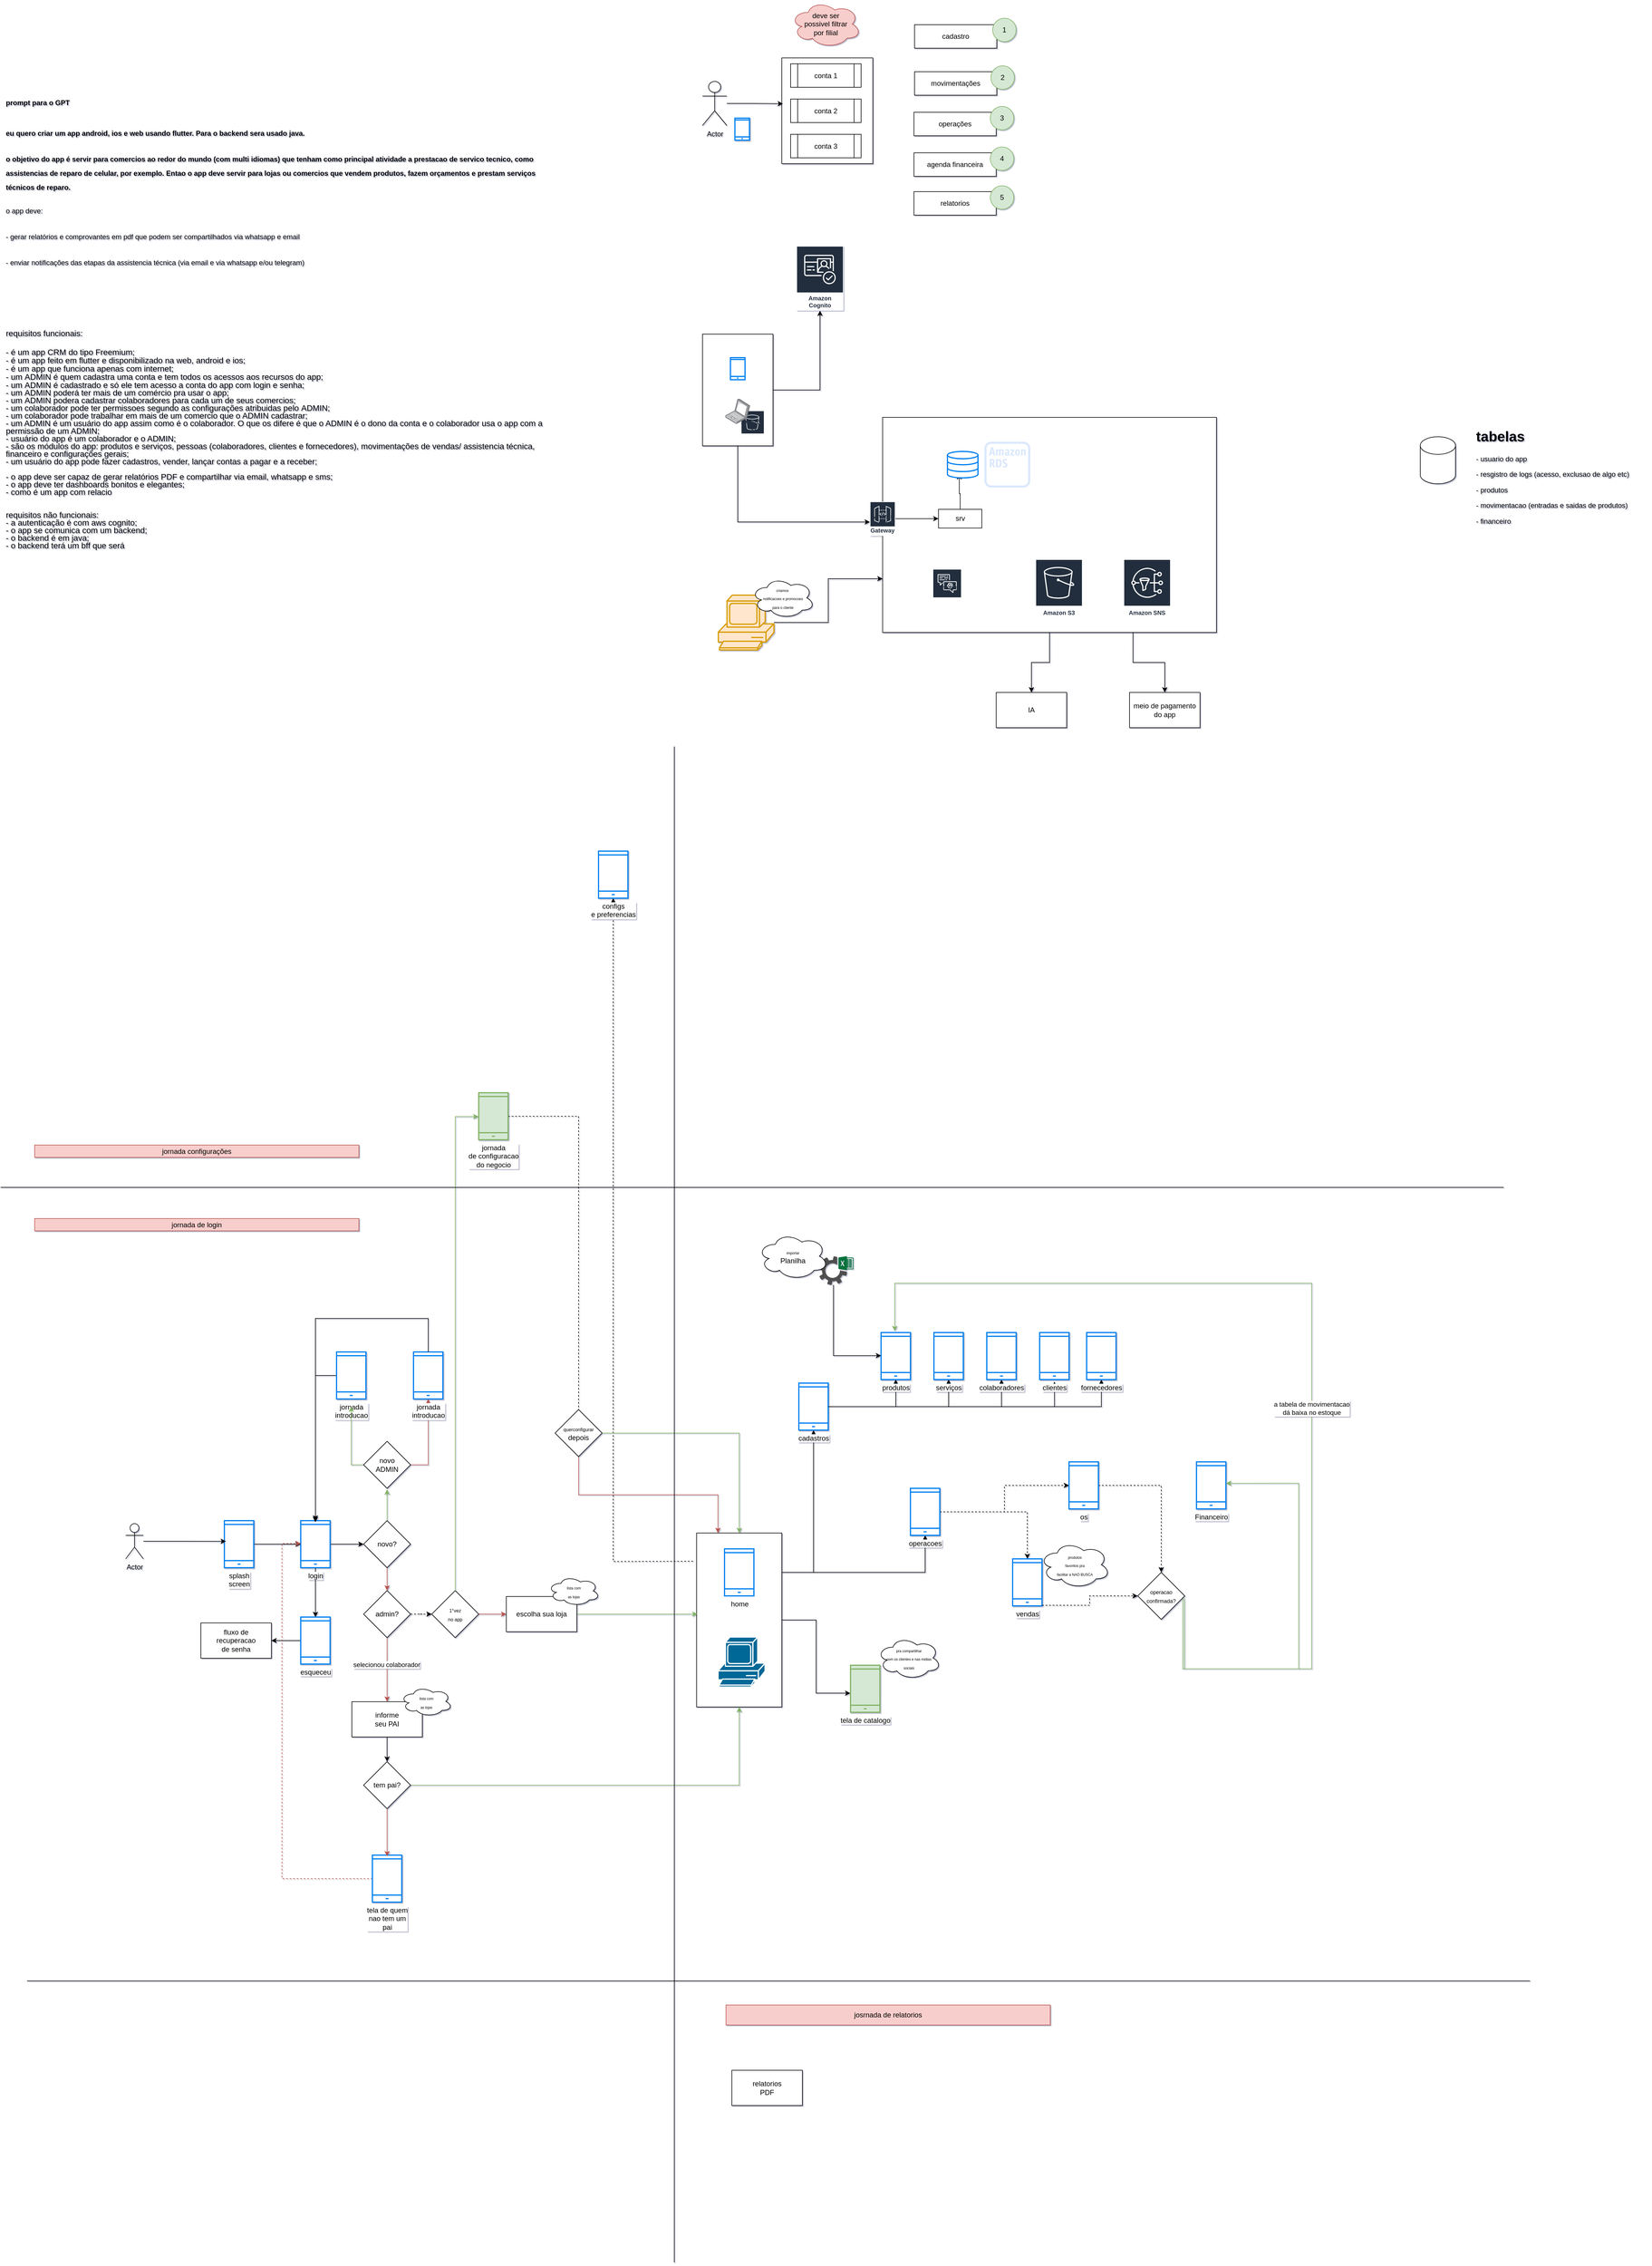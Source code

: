 <mxfile version="22.1.22" type="embed">
  <diagram id="IEEMBY5G36jKw8OTY9Ss" name="Page-1">
    <mxGraphModel dx="4803" dy="2433" grid="0" gridSize="10" guides="1" tooltips="1" connect="1" arrows="1" fold="1" page="1" pageScale="1" pageWidth="850" pageHeight="1100" background="none" math="0" shadow="1">
      <root>
        <mxCell id="0" />
        <mxCell id="1" parent="0" />
        <mxCell id="NpKGvnTNqo4O0EPtivp0-3" value="" style="group" parent="1" vertex="1" connectable="0">
          <mxGeometry x="-1164" y="-578.5" width="80" height="100" as="geometry" />
        </mxCell>
        <mxCell id="2" value="Actor" style="shape=umlActor;verticalLabelPosition=bottom;verticalAlign=top;html=1;outlineConnect=0;" parent="NpKGvnTNqo4O0EPtivp0-3" vertex="1">
          <mxGeometry width="41.379" height="75" as="geometry" />
        </mxCell>
        <mxCell id="NpKGvnTNqo4O0EPtivp0-2" value="" style="html=1;verticalLabelPosition=bottom;align=center;labelBackgroundColor=#ffffff;verticalAlign=top;strokeWidth=2;strokeColor=#0080F0;shadow=0;dashed=0;shape=mxgraph.ios7.icons.smartphone;" parent="NpKGvnTNqo4O0EPtivp0-3" vertex="1">
          <mxGeometry x="55.172" y="62.5" width="24.828" height="37.5" as="geometry" />
        </mxCell>
        <mxCell id="NpKGvnTNqo4O0EPtivp0-8" value="" style="group" parent="1" vertex="1" connectable="0">
          <mxGeometry x="-1014" y="-608.5" width="180" height="180" as="geometry" />
        </mxCell>
        <mxCell id="NpKGvnTNqo4O0EPtivp0-10" value="" style="rounded=0;whiteSpace=wrap;html=1;" parent="NpKGvnTNqo4O0EPtivp0-8" vertex="1">
          <mxGeometry x="-15" y="-10" width="155" height="180" as="geometry" />
        </mxCell>
        <mxCell id="NpKGvnTNqo4O0EPtivp0-4" value="conta 2" style="shape=process;whiteSpace=wrap;html=1;backgroundOutline=1;" parent="NpKGvnTNqo4O0EPtivp0-8" vertex="1">
          <mxGeometry y="60" width="120" height="40" as="geometry" />
        </mxCell>
        <mxCell id="NpKGvnTNqo4O0EPtivp0-5" value="conta 1" style="shape=process;whiteSpace=wrap;html=1;backgroundOutline=1;" parent="NpKGvnTNqo4O0EPtivp0-8" vertex="1">
          <mxGeometry width="120" height="40" as="geometry" />
        </mxCell>
        <mxCell id="NpKGvnTNqo4O0EPtivp0-6" value="conta 3" style="shape=process;whiteSpace=wrap;html=1;backgroundOutline=1;" parent="NpKGvnTNqo4O0EPtivp0-8" vertex="1">
          <mxGeometry y="120" width="120" height="40" as="geometry" />
        </mxCell>
        <mxCell id="NpKGvnTNqo4O0EPtivp0-12" style="edgeStyle=orthogonalEdgeStyle;rounded=0;orthogonalLoop=1;jettySize=auto;html=1;entryX=0.013;entryY=0.433;entryDx=0;entryDy=0;entryPerimeter=0;" parent="1" source="2" target="NpKGvnTNqo4O0EPtivp0-10" edge="1">
          <mxGeometry relative="1" as="geometry" />
        </mxCell>
        <mxCell id="NpKGvnTNqo4O0EPtivp0-33" value="" style="group" parent="1" vertex="1" connectable="0">
          <mxGeometry x="-804" y="-686" width="174" height="335" as="geometry" />
        </mxCell>
        <mxCell id="NpKGvnTNqo4O0EPtivp0-14" value="cadastro" style="rounded=0;whiteSpace=wrap;html=1;" parent="NpKGvnTNqo4O0EPtivp0-33" vertex="1">
          <mxGeometry x="1" y="11" width="140" height="40" as="geometry" />
        </mxCell>
        <mxCell id="NpKGvnTNqo4O0EPtivp0-18" value="1" style="ellipse;whiteSpace=wrap;html=1;aspect=fixed;fillColor=#d5e8d4;strokeColor=#82b366;" parent="NpKGvnTNqo4O0EPtivp0-33" vertex="1">
          <mxGeometry x="134" width="40" height="40" as="geometry" />
        </mxCell>
        <mxCell id="NpKGvnTNqo4O0EPtivp0-20" value="" style="group" parent="NpKGvnTNqo4O0EPtivp0-33" vertex="1" connectable="0">
          <mxGeometry x="1" y="81" width="170" height="50" as="geometry" />
        </mxCell>
        <mxCell id="NpKGvnTNqo4O0EPtivp0-16" value="movimentações" style="rounded=0;whiteSpace=wrap;html=1;" parent="NpKGvnTNqo4O0EPtivp0-20" vertex="1">
          <mxGeometry y="10" width="140" height="40" as="geometry" />
        </mxCell>
        <mxCell id="NpKGvnTNqo4O0EPtivp0-19" value="2" style="ellipse;whiteSpace=wrap;html=1;aspect=fixed;fillColor=#d5e8d4;strokeColor=#82b366;" parent="NpKGvnTNqo4O0EPtivp0-20" vertex="1">
          <mxGeometry x="130" width="40" height="40" as="geometry" />
        </mxCell>
        <mxCell id="NpKGvnTNqo4O0EPtivp0-21" value="" style="group" parent="NpKGvnTNqo4O0EPtivp0-33" vertex="1" connectable="0">
          <mxGeometry y="219" width="170" height="50" as="geometry" />
        </mxCell>
        <mxCell id="NpKGvnTNqo4O0EPtivp0-22" value="agenda financeira" style="rounded=0;whiteSpace=wrap;html=1;" parent="NpKGvnTNqo4O0EPtivp0-21" vertex="1">
          <mxGeometry y="10" width="140" height="40" as="geometry" />
        </mxCell>
        <mxCell id="NpKGvnTNqo4O0EPtivp0-23" value="4" style="ellipse;whiteSpace=wrap;html=1;aspect=fixed;fillColor=#d5e8d4;strokeColor=#82b366;" parent="NpKGvnTNqo4O0EPtivp0-21" vertex="1">
          <mxGeometry x="130" width="40" height="40" as="geometry" />
        </mxCell>
        <mxCell id="NpKGvnTNqo4O0EPtivp0-27" value="" style="group" parent="NpKGvnTNqo4O0EPtivp0-33" vertex="1" connectable="0">
          <mxGeometry y="150" width="170" height="50" as="geometry" />
        </mxCell>
        <mxCell id="NpKGvnTNqo4O0EPtivp0-28" value="operações" style="rounded=0;whiteSpace=wrap;html=1;" parent="NpKGvnTNqo4O0EPtivp0-27" vertex="1">
          <mxGeometry y="10" width="140" height="40" as="geometry" />
        </mxCell>
        <mxCell id="NpKGvnTNqo4O0EPtivp0-29" value="3" style="ellipse;whiteSpace=wrap;html=1;aspect=fixed;fillColor=#d5e8d4;strokeColor=#82b366;" parent="NpKGvnTNqo4O0EPtivp0-27" vertex="1">
          <mxGeometry x="130" width="40" height="40" as="geometry" />
        </mxCell>
        <mxCell id="NpKGvnTNqo4O0EPtivp0-30" value="" style="group" parent="NpKGvnTNqo4O0EPtivp0-33" vertex="1" connectable="0">
          <mxGeometry y="285" width="170" height="50" as="geometry" />
        </mxCell>
        <mxCell id="NpKGvnTNqo4O0EPtivp0-31" value="relatorios" style="rounded=0;whiteSpace=wrap;html=1;" parent="NpKGvnTNqo4O0EPtivp0-30" vertex="1">
          <mxGeometry y="10" width="140" height="40" as="geometry" />
        </mxCell>
        <mxCell id="NpKGvnTNqo4O0EPtivp0-32" value="5" style="ellipse;whiteSpace=wrap;html=1;aspect=fixed;fillColor=#d5e8d4;strokeColor=#82b366;" parent="NpKGvnTNqo4O0EPtivp0-30" vertex="1">
          <mxGeometry x="130" width="40" height="40" as="geometry" />
        </mxCell>
        <mxCell id="NpKGvnTNqo4O0EPtivp0-37" value="" style="group" parent="1" vertex="1" connectable="0">
          <mxGeometry x="-1164" y="-148.5" width="120" height="190" as="geometry" />
        </mxCell>
        <mxCell id="NpKGvnTNqo4O0EPtivp0-36" value="" style="rounded=0;whiteSpace=wrap;html=1;" parent="NpKGvnTNqo4O0EPtivp0-37" vertex="1">
          <mxGeometry width="120" height="190" as="geometry" />
        </mxCell>
        <mxCell id="NpKGvnTNqo4O0EPtivp0-34" value="" style="html=1;verticalLabelPosition=bottom;align=center;labelBackgroundColor=#ffffff;verticalAlign=top;strokeWidth=2;strokeColor=#0080F0;shadow=0;dashed=0;shape=mxgraph.ios7.icons.smartphone;" parent="NpKGvnTNqo4O0EPtivp0-37" vertex="1">
          <mxGeometry x="47.582" y="40" width="24.828" height="37.5" as="geometry" />
        </mxCell>
        <mxCell id="NpKGvnTNqo4O0EPtivp0-88" value="Amazon S3" style="sketch=0;outlineConnect=0;fontColor=#232F3E;gradientColor=none;strokeColor=#ffffff;fillColor=#232F3E;dashed=0;verticalLabelPosition=middle;verticalAlign=bottom;align=center;html=1;whiteSpace=wrap;fontSize=10;fontStyle=1;spacing=3;shape=mxgraph.aws4.productIcon;prIcon=mxgraph.aws4.s3;" parent="NpKGvnTNqo4O0EPtivp0-37" vertex="1">
          <mxGeometry x="65.41" y="130" width="40" height="40" as="geometry" />
        </mxCell>
        <mxCell id="NpKGvnTNqo4O0EPtivp0-35" value="" style="image;points=[];aspect=fixed;html=1;align=center;shadow=0;dashed=0;image=img/lib/allied_telesis/computer_and_terminals/Laptop.svg;" parent="NpKGvnTNqo4O0EPtivp0-37" vertex="1">
          <mxGeometry x="39" y="110" width="42" height="42.6" as="geometry" />
        </mxCell>
        <mxCell id="NpKGvnTNqo4O0EPtivp0-40" value="Amazon Cognito" style="sketch=0;outlineConnect=0;fontColor=#232F3E;gradientColor=none;strokeColor=#ffffff;fillColor=#232F3E;dashed=0;verticalLabelPosition=middle;verticalAlign=bottom;align=center;html=1;whiteSpace=wrap;fontSize=10;fontStyle=1;spacing=3;shape=mxgraph.aws4.productIcon;prIcon=mxgraph.aws4.cognito;" parent="1" vertex="1">
          <mxGeometry x="-1004" y="-298.5" width="80" height="110" as="geometry" />
        </mxCell>
        <mxCell id="32" style="edgeStyle=orthogonalEdgeStyle;rounded=0;orthogonalLoop=1;jettySize=auto;html=1;entryX=0;entryY=0.5;entryDx=0;entryDy=0;" parent="1" source="NpKGvnTNqo4O0EPtivp0-45" target="31" edge="1">
          <mxGeometry relative="1" as="geometry" />
        </mxCell>
        <mxCell id="41" style="edgeStyle=orthogonalEdgeStyle;rounded=0;orthogonalLoop=1;jettySize=auto;html=1;" parent="1" source="NpKGvnTNqo4O0EPtivp0-45" target="NpKGvnTNqo4O0EPtivp0-49" edge="1">
          <mxGeometry relative="1" as="geometry" />
        </mxCell>
        <mxCell id="NpKGvnTNqo4O0EPtivp0-45" value="login" style="html=1;verticalLabelPosition=bottom;align=center;labelBackgroundColor=#ffffff;verticalAlign=top;strokeWidth=2;strokeColor=#0080F0;shadow=0;dashed=0;shape=mxgraph.ios7.icons.smartphone;" parent="1" vertex="1">
          <mxGeometry x="-1848" y="1870" width="50" height="80" as="geometry" />
        </mxCell>
        <mxCell id="NpKGvnTNqo4O0EPtivp0-53" value="" style="edgeStyle=orthogonalEdgeStyle;rounded=0;orthogonalLoop=1;jettySize=auto;html=1;" parent="1" source="NpKGvnTNqo4O0EPtivp0-46" target="NpKGvnTNqo4O0EPtivp0-52" edge="1">
          <mxGeometry relative="1" as="geometry" />
        </mxCell>
        <mxCell id="NpKGvnTNqo4O0EPtivp0-55" value="" style="edgeStyle=orthogonalEdgeStyle;rounded=0;orthogonalLoop=1;jettySize=auto;html=1;" parent="1" source="NpKGvnTNqo4O0EPtivp0-46" target="NpKGvnTNqo4O0EPtivp0-54" edge="1">
          <mxGeometry relative="1" as="geometry" />
        </mxCell>
        <mxCell id="NpKGvnTNqo4O0EPtivp0-83" value="" style="edgeStyle=orthogonalEdgeStyle;rounded=0;orthogonalLoop=1;jettySize=auto;html=1;dashed=1;" parent="1" target="NpKGvnTNqo4O0EPtivp0-82" edge="1">
          <mxGeometry relative="1" as="geometry">
            <mxPoint x="-1180" y="1939" as="sourcePoint" />
          </mxGeometry>
        </mxCell>
        <mxCell id="43" style="edgeStyle=orthogonalEdgeStyle;rounded=0;orthogonalLoop=1;jettySize=auto;html=1;" parent="1" source="NpKGvnTNqo4O0EPtivp0-49" target="42" edge="1">
          <mxGeometry relative="1" as="geometry" />
        </mxCell>
        <mxCell id="NpKGvnTNqo4O0EPtivp0-49" value="esqueceu" style="html=1;verticalLabelPosition=bottom;align=center;labelBackgroundColor=#ffffff;verticalAlign=top;strokeWidth=2;strokeColor=#0080F0;shadow=0;dashed=0;shape=mxgraph.ios7.icons.smartphone;" parent="1" vertex="1">
          <mxGeometry x="-1848" y="2034" width="50" height="80" as="geometry" />
        </mxCell>
        <mxCell id="NpKGvnTNqo4O0EPtivp0-68" value="" style="edgeStyle=orthogonalEdgeStyle;rounded=0;orthogonalLoop=1;jettySize=auto;html=1;dashed=1;" parent="1" source="NpKGvnTNqo4O0EPtivp0-52" target="NpKGvnTNqo4O0EPtivp0-67" edge="1">
          <mxGeometry relative="1" as="geometry" />
        </mxCell>
        <mxCell id="NpKGvnTNqo4O0EPtivp0-70" value="" style="edgeStyle=orthogonalEdgeStyle;rounded=0;orthogonalLoop=1;jettySize=auto;html=1;dashed=1;" parent="1" source="NpKGvnTNqo4O0EPtivp0-52" target="NpKGvnTNqo4O0EPtivp0-69" edge="1">
          <mxGeometry relative="1" as="geometry" />
        </mxCell>
        <mxCell id="NpKGvnTNqo4O0EPtivp0-52" value="operacoes" style="html=1;verticalLabelPosition=bottom;align=center;labelBackgroundColor=#ffffff;verticalAlign=top;strokeWidth=2;strokeColor=#0080F0;shadow=0;dashed=0;shape=mxgraph.ios7.icons.smartphone;" parent="1" vertex="1">
          <mxGeometry x="-810" y="1815" width="50" height="80" as="geometry" />
        </mxCell>
        <mxCell id="NpKGvnTNqo4O0EPtivp0-57" value="" style="edgeStyle=orthogonalEdgeStyle;rounded=0;orthogonalLoop=1;jettySize=auto;html=1;" parent="1" source="NpKGvnTNqo4O0EPtivp0-54" target="NpKGvnTNqo4O0EPtivp0-56" edge="1">
          <mxGeometry relative="1" as="geometry" />
        </mxCell>
        <mxCell id="NpKGvnTNqo4O0EPtivp0-58" value="" style="edgeStyle=orthogonalEdgeStyle;rounded=0;orthogonalLoop=1;jettySize=auto;html=1;" parent="1" source="NpKGvnTNqo4O0EPtivp0-54" target="NpKGvnTNqo4O0EPtivp0-56" edge="1">
          <mxGeometry relative="1" as="geometry" />
        </mxCell>
        <mxCell id="NpKGvnTNqo4O0EPtivp0-60" value="" style="edgeStyle=orthogonalEdgeStyle;rounded=0;orthogonalLoop=1;jettySize=auto;html=1;" parent="1" source="NpKGvnTNqo4O0EPtivp0-54" target="NpKGvnTNqo4O0EPtivp0-59" edge="1">
          <mxGeometry relative="1" as="geometry" />
        </mxCell>
        <mxCell id="NpKGvnTNqo4O0EPtivp0-61" value="" style="edgeStyle=orthogonalEdgeStyle;rounded=0;orthogonalLoop=1;jettySize=auto;html=1;" parent="1" source="NpKGvnTNqo4O0EPtivp0-54" target="NpKGvnTNqo4O0EPtivp0-59" edge="1">
          <mxGeometry relative="1" as="geometry" />
        </mxCell>
        <mxCell id="NpKGvnTNqo4O0EPtivp0-64" value="" style="edgeStyle=orthogonalEdgeStyle;rounded=0;orthogonalLoop=1;jettySize=auto;html=1;" parent="1" source="NpKGvnTNqo4O0EPtivp0-54" target="NpKGvnTNqo4O0EPtivp0-63" edge="1">
          <mxGeometry relative="1" as="geometry" />
        </mxCell>
        <mxCell id="4" style="edgeStyle=orthogonalEdgeStyle;rounded=0;orthogonalLoop=1;jettySize=auto;html=1;" parent="1" source="NpKGvnTNqo4O0EPtivp0-54" target="3" edge="1">
          <mxGeometry relative="1" as="geometry" />
        </mxCell>
        <mxCell id="NpKGvnTNqo4O0EPtivp0-54" value="cadastros" style="html=1;verticalLabelPosition=bottom;align=center;labelBackgroundColor=#ffffff;verticalAlign=top;strokeWidth=2;strokeColor=#0080F0;shadow=0;dashed=0;shape=mxgraph.ios7.icons.smartphone;" parent="1" vertex="1">
          <mxGeometry x="-1000" y="1636" width="50" height="80" as="geometry" />
        </mxCell>
        <mxCell id="NpKGvnTNqo4O0EPtivp0-56" value="produtos" style="html=1;verticalLabelPosition=bottom;align=center;labelBackgroundColor=#ffffff;verticalAlign=top;strokeWidth=2;strokeColor=#0080F0;shadow=0;dashed=0;shape=mxgraph.ios7.icons.smartphone;" parent="1" vertex="1">
          <mxGeometry x="-860" y="1550" width="50" height="80" as="geometry" />
        </mxCell>
        <mxCell id="NpKGvnTNqo4O0EPtivp0-59" value="serviços" style="html=1;verticalLabelPosition=bottom;align=center;labelBackgroundColor=#ffffff;verticalAlign=top;strokeWidth=2;strokeColor=#0080F0;shadow=0;dashed=0;shape=mxgraph.ios7.icons.smartphone;" parent="1" vertex="1">
          <mxGeometry x="-770" y="1550" width="50" height="80" as="geometry" />
        </mxCell>
        <mxCell id="NpKGvnTNqo4O0EPtivp0-63" value="colaboradores" style="html=1;verticalLabelPosition=bottom;align=center;labelBackgroundColor=#ffffff;verticalAlign=top;strokeWidth=2;strokeColor=#0080F0;shadow=0;dashed=0;shape=mxgraph.ios7.icons.smartphone;" parent="1" vertex="1">
          <mxGeometry x="-680" y="1550" width="50" height="80" as="geometry" />
        </mxCell>
        <mxCell id="111" style="edgeStyle=orthogonalEdgeStyle;rounded=0;orthogonalLoop=1;jettySize=auto;html=1;entryX=0.5;entryY=0;entryDx=0;entryDy=0;dashed=1;" edge="1" parent="1" source="NpKGvnTNqo4O0EPtivp0-69" target="110">
          <mxGeometry relative="1" as="geometry" />
        </mxCell>
        <mxCell id="NpKGvnTNqo4O0EPtivp0-69" value="os" style="html=1;verticalLabelPosition=bottom;align=center;labelBackgroundColor=#ffffff;verticalAlign=top;strokeWidth=2;strokeColor=#0080F0;shadow=0;dashed=0;shape=mxgraph.ios7.icons.smartphone;" parent="1" vertex="1">
          <mxGeometry x="-540" y="1770" width="50" height="80" as="geometry" />
        </mxCell>
        <mxCell id="NpKGvnTNqo4O0EPtivp0-77" value="" style="edgeStyle=orthogonalEdgeStyle;rounded=0;orthogonalLoop=1;jettySize=auto;html=1;" parent="1" source="NpKGvnTNqo4O0EPtivp0-73" target="NpKGvnTNqo4O0EPtivp0-45" edge="1">
          <mxGeometry relative="1" as="geometry" />
        </mxCell>
        <mxCell id="NpKGvnTNqo4O0EPtivp0-73" value="splash&lt;br&gt;screen" style="html=1;verticalLabelPosition=bottom;align=center;labelBackgroundColor=#ffffff;verticalAlign=top;strokeWidth=2;strokeColor=#0080F0;shadow=0;dashed=0;shape=mxgraph.ios7.icons.smartphone;" parent="1" vertex="1">
          <mxGeometry x="-1978" y="1870" width="50" height="80" as="geometry" />
        </mxCell>
        <mxCell id="40" style="edgeStyle=orthogonalEdgeStyle;rounded=0;orthogonalLoop=1;jettySize=auto;html=1;" parent="1" source="NpKGvnTNqo4O0EPtivp0-75" target="NpKGvnTNqo4O0EPtivp0-45" edge="1">
          <mxGeometry relative="1" as="geometry">
            <mxPoint x="-1762" y="1543.5" as="targetPoint" />
          </mxGeometry>
        </mxCell>
        <mxCell id="NpKGvnTNqo4O0EPtivp0-75" value="jornada&lt;br&gt;introducao" style="html=1;verticalLabelPosition=bottom;align=center;labelBackgroundColor=#ffffff;verticalAlign=top;strokeWidth=2;strokeColor=#0080F0;shadow=0;dashed=0;shape=mxgraph.ios7.icons.smartphone;" parent="1" vertex="1">
          <mxGeometry x="-1787" y="1583" width="50" height="80" as="geometry" />
        </mxCell>
        <mxCell id="NpKGvnTNqo4O0EPtivp0-78" value="Financeiro" style="html=1;verticalLabelPosition=bottom;align=center;labelBackgroundColor=#ffffff;verticalAlign=top;strokeWidth=2;strokeColor=#0080F0;shadow=0;dashed=0;shape=mxgraph.ios7.icons.smartphone;" parent="1" vertex="1">
          <mxGeometry x="-323" y="1770" width="50" height="80" as="geometry" />
        </mxCell>
        <mxCell id="NpKGvnTNqo4O0EPtivp0-81" style="edgeStyle=orthogonalEdgeStyle;rounded=0;orthogonalLoop=1;jettySize=auto;html=1;entryX=0.503;entryY=1.045;entryDx=0;entryDy=0;entryPerimeter=0;" parent="1" source="NpKGvnTNqo4O0EPtivp0-54" target="NpKGvnTNqo4O0EPtivp0-80" edge="1">
          <mxGeometry relative="1" as="geometry" />
        </mxCell>
        <mxCell id="NpKGvnTNqo4O0EPtivp0-80" value="clientes" style="html=1;verticalLabelPosition=bottom;align=center;labelBackgroundColor=#ffffff;verticalAlign=top;strokeWidth=2;strokeColor=#0080F0;shadow=0;dashed=0;shape=mxgraph.ios7.icons.smartphone;" parent="1" vertex="1">
          <mxGeometry x="-590" y="1550" width="50" height="80" as="geometry" />
        </mxCell>
        <mxCell id="NpKGvnTNqo4O0EPtivp0-82" value="configs&lt;br&gt;e preferencias" style="html=1;verticalLabelPosition=bottom;align=center;labelBackgroundColor=#ffffff;verticalAlign=top;strokeWidth=2;strokeColor=#0080F0;shadow=0;dashed=0;shape=mxgraph.ios7.icons.smartphone;" parent="1" vertex="1">
          <mxGeometry x="-1341" y="731" width="50" height="80" as="geometry" />
        </mxCell>
        <mxCell id="NpKGvnTNqo4O0EPtivp0-84" style="edgeStyle=orthogonalEdgeStyle;rounded=0;orthogonalLoop=1;jettySize=auto;html=1;" parent="1" source="NpKGvnTNqo4O0EPtivp0-36" target="NpKGvnTNqo4O0EPtivp0-40" edge="1">
          <mxGeometry relative="1" as="geometry" />
        </mxCell>
        <mxCell id="NpKGvnTNqo4O0EPtivp0-86" style="edgeStyle=orthogonalEdgeStyle;rounded=0;orthogonalLoop=1;jettySize=auto;html=1;" parent="1" source="NpKGvnTNqo4O0EPtivp0-36" target="NpKGvnTNqo4O0EPtivp0-85" edge="1">
          <mxGeometry relative="1" as="geometry">
            <Array as="points">
              <mxPoint x="-1104" y="171" />
            </Array>
            <mxPoint x="-817" y="108" as="targetPoint" />
          </mxGeometry>
        </mxCell>
        <mxCell id="3" value="fornecedores" style="html=1;verticalLabelPosition=bottom;align=center;labelBackgroundColor=#ffffff;verticalAlign=top;strokeWidth=2;strokeColor=#0080F0;shadow=0;dashed=0;shape=mxgraph.ios7.icons.smartphone;" parent="1" vertex="1">
          <mxGeometry x="-510" y="1550" width="50" height="80" as="geometry" />
        </mxCell>
        <mxCell id="6" value="deve ser&lt;br&gt;possivel filtrar&lt;br&gt;por filial" style="ellipse;shape=cloud;whiteSpace=wrap;html=1;fillColor=#f8cecc;strokeColor=#b85450;" parent="1" vertex="1">
          <mxGeometry x="-1014" y="-716" width="120" height="80" as="geometry" />
        </mxCell>
        <mxCell id="9" value="" style="group" parent="1" vertex="1" connectable="0">
          <mxGeometry x="58" y="6" width="390" height="340" as="geometry" />
        </mxCell>
        <mxCell id="7" value="" style="shape=cylinder3;whiteSpace=wrap;html=1;boundedLbl=1;backgroundOutline=1;size=15;" parent="9" vertex="1">
          <mxGeometry y="20" width="60" height="80" as="geometry" />
        </mxCell>
        <mxCell id="8" value="&lt;h1&gt;tabelas&lt;/h1&gt;&lt;p&gt;- usuario do app&lt;/p&gt;&lt;p&gt;- resgistro de logs (acesso, exclusao de algo etc)&lt;/p&gt;&lt;p&gt;- produtos&lt;/p&gt;&lt;p&gt;- movimentacao (entradas e saidas de produtos)&lt;/p&gt;&lt;p&gt;- financeiro&lt;/p&gt;" style="text;html=1;strokeColor=none;fillColor=none;spacing=5;spacingTop=-20;whiteSpace=wrap;overflow=hidden;rounded=0;" parent="9" vertex="1">
          <mxGeometry x="90" width="300" height="340" as="geometry" />
        </mxCell>
        <mxCell id="4kmSEF5S5UVLq451ZdWO-10" value="&lt;div style=&quot;line-height: 100%;&quot;&gt;&lt;h1 style=&quot;margin-top: 0px; line-height: 100%;&quot;&gt;&lt;font style=&quot;line-height: 100%;&quot;&gt;&lt;font style=&quot;font-size: 12px;&quot;&gt;prompt para o GPT&lt;br&gt;&lt;/font&gt;&lt;br&gt;&lt;font style=&quot;font-size: 12px;&quot;&gt;eu quero criar um app android, ios e web usando flutter. Para o backend sera usado java.&lt;/font&gt;&lt;/font&gt;&lt;/h1&gt;&lt;h1 style=&quot;margin-top: 0px; line-height: 100%;&quot;&gt;&lt;font style=&quot;line-height: 100%; font-size: 12px;&quot;&gt;o objetivo do app é servir para comercios ao redor do mundo (com multi idiomas) que tenham como principal atividade a prestacao de servico tecnico, como assistencias de reparo de celular, por exemplo. Entao o app deve servir para lojas ou comercios que vendem produtos, fazem orçamentos e prestam serviços técnicos de reparo.&lt;/font&gt;&lt;/h1&gt;&lt;h1 style=&quot;margin-top: 0px; line-height: 100%;&quot;&gt;&lt;span style=&quot;font-size: 12px; background-color: transparent; color: light-dark(rgb(0, 0, 0), rgb(255, 255, 255)); font-weight: normal;&quot;&gt;o app deve:&lt;/span&gt;&lt;/h1&gt;&lt;h1 style=&quot;margin-top: 0px; line-height: 100%;&quot;&gt;&lt;span style=&quot;background-color: transparent; color: light-dark(rgb(0, 0, 0), rgb(255, 255, 255)); font-size: 12px; font-weight: normal;&quot;&gt;- gerar relatórios e comprovantes em pdf que podem ser compartilhados via whatsapp e email&lt;/span&gt;&lt;/h1&gt;&lt;h1 style=&quot;margin-top: 0px; line-height: 100%;&quot;&gt;&lt;span style=&quot;font-size: 12px; background-color: transparent; color: light-dark(rgb(0, 0, 0), rgb(255, 255, 255)); font-weight: normal;&quot;&gt;- enviar notificações das etapas da assistencia técnica (via email e via whatsapp e/ou telegram)&lt;/span&gt;&lt;/h1&gt;&lt;h1 style=&quot;margin-top: 0px; line-height: 100%;&quot;&gt;&lt;span style=&quot;font-size: 12px; font-weight: 400;&quot;&gt;&amp;nbsp;&lt;/span&gt;&lt;/h1&gt;&lt;h1 style=&quot;margin-top: 0px;&quot;&gt;&lt;font style=&quot;font-size: 12px;&quot;&gt;&lt;br&gt;&lt;/font&gt;&lt;/h1&gt;&lt;h1 style=&quot;margin-top: 0px; line-height: 100%;&quot;&gt;&lt;font style=&quot;line-height: 100%; font-weight: normal; font-size: 14px;&quot;&gt;requisitos funcionais:&lt;/font&gt;&lt;/h1&gt;&lt;div&gt;&lt;font style=&quot;line-height: 100%; font-size: 14px;&quot;&gt;- é um app CRM do tipo Freemium;&lt;/font&gt;&lt;/div&gt;&lt;div&gt;&lt;font style=&quot;line-height: 100%; font-size: 14px;&quot;&gt;- é um app feito em flutter e disponibilizado na web, android e ios;&lt;/font&gt;&lt;/div&gt;&lt;div&gt;&lt;font style=&quot;line-height: 100%; font-size: 14px;&quot;&gt;- é um app que funciona apenas com internet;&lt;/font&gt;&lt;/div&gt;&lt;div&gt;&lt;font style=&quot;line-height: 100%; font-size: 14px;&quot;&gt;- um&amp;nbsp;&lt;/font&gt;&lt;span style=&quot;font-size: 14px; background-color: transparent; color: light-dark(rgb(0, 0, 0), rgb(255, 255, 255));&quot;&gt;ADMIN é quem cadastra uma conta e tem todos os acessos aos recursos do app;&lt;/span&gt;&lt;/div&gt;&lt;div&gt;&lt;font style=&quot;line-height: 100%; font-size: 14px;&quot;&gt;-&amp;nbsp;&lt;/font&gt;&lt;font style=&quot;background-color: transparent; color: light-dark(rgb(0, 0, 0), rgb(255, 255, 255)); line-height: 14px; font-size: 14px;&quot;&gt;um&amp;nbsp;&lt;/font&gt;&lt;span style=&quot;background-color: transparent; color: light-dark(rgb(0, 0, 0), rgb(255, 255, 255)); font-size: 14px;&quot;&gt;ADMIN é cadastrado e só ele tem acesso a conta do app&lt;/span&gt;&lt;font style=&quot;background-color: transparent; color: light-dark(rgb(0, 0, 0), rgb(255, 255, 255)); line-height: 100%; font-size: 14px;&quot;&gt;&amp;nbsp;com login e senha;&lt;/font&gt;&lt;/div&gt;&lt;div&gt;&lt;span style=&quot;font-size: 14px;&quot;&gt;- um&amp;nbsp;&lt;/span&gt;&lt;span style=&quot;font-size: 14px;&quot;&gt;ADMIN&lt;/span&gt;&lt;span style=&quot;font-size: 14px;&quot;&gt;&amp;nbsp;poderá ter mais de um comércio pra usar o app;&lt;/span&gt;&lt;/div&gt;&lt;div&gt;&lt;span style=&quot;font-size: 14px;&quot;&gt;- um&amp;nbsp;&lt;/span&gt;&lt;span style=&quot;font-size: 14px;&quot;&gt;ADMIN&lt;/span&gt;&lt;span style=&quot;font-size: 14px;&quot;&gt;&amp;nbsp;podera cadastrar colaboradores para cada um de seus comercios;&lt;/span&gt;&lt;/div&gt;&lt;div&gt;&lt;span style=&quot;font-size: 14px;&quot;&gt;- um colaborador pode ter permissoes segundo as configurações atribuidas pelo&amp;nbsp;&lt;/span&gt;&lt;span style=&quot;font-size: 14px; background-color: transparent; color: light-dark(rgb(0, 0, 0), rgb(255, 255, 255));&quot;&gt;ADMIN;&lt;/span&gt;&lt;/div&gt;&lt;div&gt;&lt;span style=&quot;font-size: 14px; background-color: transparent; color: light-dark(rgb(0, 0, 0), rgb(255, 255, 255));&quot;&gt;- um colaborador pode trabalhar em mais de um comercio que o ADMIN cadastrar;&lt;/span&gt;&lt;/div&gt;&lt;div&gt;&lt;span style=&quot;font-size: 14px; background-color: transparent; color: light-dark(rgb(0, 0, 0), rgb(255, 255, 255));&quot;&gt;- um ADMIN é um usuário do app assim como é o colaborador. O que os difere é que o ADMIN é o dono da conta e o colaborador usa o app com a permissão de um ADMIN;&lt;/span&gt;&lt;/div&gt;&lt;div&gt;&lt;span style=&quot;font-size: 14px; background-color: transparent; color: light-dark(rgb(0, 0, 0), rgb(255, 255, 255));&quot;&gt;- usuário do app é um colaborador e o ADMIN;&lt;/span&gt;&lt;/div&gt;&lt;div&gt;&lt;span style=&quot;font-size: 14px; background-color: transparent; color: light-dark(rgb(0, 0, 0), rgb(255, 255, 255));&quot;&gt;- são os módulos do app: produtos e serviços, pessoas (colaboradores, clientes e fornecedores), movimentações de vendas/ assistencia técnica, financeiro e configurações gerais;&lt;/span&gt;&lt;/div&gt;&lt;div&gt;&lt;span style=&quot;font-size: 14px; background-color: transparent; color: light-dark(rgb(0, 0, 0), rgb(255, 255, 255));&quot;&gt;- um usuário do app pode fazer cadastros, vender, lançar contas a pagar e a receber;&lt;/span&gt;&lt;/div&gt;&lt;div&gt;&lt;span style=&quot;font-size: 14px; background-color: transparent; color: light-dark(rgb(0, 0, 0), rgb(255, 255, 255));&quot;&gt;&lt;br&gt;&lt;/span&gt;&lt;/div&gt;&lt;div&gt;&lt;span style=&quot;font-size: 14px; background-color: transparent; color: light-dark(rgb(0, 0, 0), rgb(255, 255, 255));&quot;&gt;- o app deve ser capaz de gerar relatórios PDF e compartilhar via email, whatsapp e sms;&lt;/span&gt;&lt;/div&gt;&lt;div&gt;&lt;span style=&quot;font-size: 14px; background-color: transparent; color: light-dark(rgb(0, 0, 0), rgb(255, 255, 255));&quot;&gt;- o app deve ter dashboards bonitos e elegantes;&lt;/span&gt;&lt;/div&gt;&lt;div&gt;&lt;span style=&quot;font-size: 14px; background-color: transparent; color: light-dark(rgb(0, 0, 0), rgb(255, 255, 255));&quot;&gt;- como é um app com relacio&lt;/span&gt;&lt;/div&gt;&lt;div&gt;&lt;span style=&quot;font-size: 14px; background-color: transparent; color: light-dark(rgb(0, 0, 0), rgb(255, 255, 255));&quot;&gt;&lt;br&gt;&lt;/span&gt;&lt;/div&gt;&lt;div&gt;&lt;span style=&quot;font-size: 14px; background-color: transparent; color: light-dark(rgb(0, 0, 0), rgb(255, 255, 255));&quot;&gt;&lt;br&gt;&lt;/span&gt;&lt;/div&gt;&lt;div&gt;&lt;span style=&quot;font-size: 14px; background-color: transparent; color: light-dark(rgb(0, 0, 0), rgb(255, 255, 255));&quot;&gt;requisitos não funcionais:&lt;/span&gt;&lt;/div&gt;&lt;div&gt;&lt;span style=&quot;font-size: 14px; background-color: transparent; color: light-dark(rgb(0, 0, 0), rgb(255, 255, 255));&quot;&gt;- a autenticação é com aws cognito;&lt;/span&gt;&lt;/div&gt;&lt;div&gt;&lt;span style=&quot;font-size: 14px; background-color: transparent; color: light-dark(rgb(0, 0, 0), rgb(255, 255, 255));&quot;&gt;- o app se comunica com um backend;&lt;/span&gt;&lt;/div&gt;&lt;div&gt;&lt;span style=&quot;font-size: 14px; background-color: transparent; color: light-dark(rgb(0, 0, 0), rgb(255, 255, 255));&quot;&gt;- o backend é em java;&lt;/span&gt;&lt;/div&gt;&lt;div&gt;&lt;span style=&quot;font-size: 14px; background-color: transparent; color: light-dark(rgb(0, 0, 0), rgb(255, 255, 255));&quot;&gt;- o backend terá um bff que será&amp;nbsp;&lt;/span&gt;&lt;/div&gt;&lt;div&gt;&lt;span style=&quot;font-size: 14px; background-color: transparent; color: light-dark(rgb(0, 0, 0), rgb(255, 255, 255));&quot;&gt;&lt;br&gt;&lt;/span&gt;&lt;/div&gt;&lt;div&gt;&lt;span style=&quot;font-size: 14px; background-color: transparent; color: light-dark(rgb(0, 0, 0), rgb(255, 255, 255));&quot;&gt;&lt;br&gt;&lt;/span&gt;&lt;/div&gt;&lt;/div&gt;" style="text;html=1;whiteSpace=wrap;overflow=hidden;rounded=0;" parent="1" vertex="1">
          <mxGeometry x="-2352" y="-565" width="950" height="830" as="geometry" />
        </mxCell>
        <mxCell id="26" value="meio de pagamento do app" style="rounded=0;whiteSpace=wrap;html=1;" parent="1" vertex="1">
          <mxGeometry x="-437" y="461" width="120" height="60" as="geometry" />
        </mxCell>
        <mxCell id="27" value="IA" style="rounded=0;whiteSpace=wrap;html=1;" parent="1" vertex="1">
          <mxGeometry x="-664" y="461" width="120" height="60" as="geometry" />
        </mxCell>
        <mxCell id="29" style="edgeStyle=orthogonalEdgeStyle;rounded=0;orthogonalLoop=1;jettySize=auto;html=1;entryX=0.5;entryY=0;entryDx=0;entryDy=0;" parent="1" source="NpKGvnTNqo4O0EPtivp0-39" target="27" edge="1">
          <mxGeometry relative="1" as="geometry" />
        </mxCell>
        <mxCell id="30" style="edgeStyle=orthogonalEdgeStyle;rounded=0;orthogonalLoop=1;jettySize=auto;html=1;exitX=0.75;exitY=1;exitDx=0;exitDy=0;entryX=0.5;entryY=0;entryDx=0;entryDy=0;" parent="1" source="NpKGvnTNqo4O0EPtivp0-39" target="26" edge="1">
          <mxGeometry relative="1" as="geometry" />
        </mxCell>
        <mxCell id="34" style="edgeStyle=orthogonalEdgeStyle;rounded=0;orthogonalLoop=1;jettySize=auto;html=1;fillColor=#d5e8d4;strokeColor=#82b366;" parent="1" source="31" edge="1">
          <mxGeometry relative="1" as="geometry">
            <mxPoint x="-1701" y="1816.833" as="targetPoint" />
          </mxGeometry>
        </mxCell>
        <mxCell id="54" style="edgeStyle=orthogonalEdgeStyle;rounded=0;orthogonalLoop=1;jettySize=auto;html=1;entryX=0.5;entryY=0;entryDx=0;entryDy=0;exitX=0.5;exitY=1;exitDx=0;exitDy=0;fillColor=#f8cecc;strokeColor=#b85450;" edge="1" parent="1" source="31" target="53">
          <mxGeometry relative="1" as="geometry" />
        </mxCell>
        <mxCell id="31" value="novo?" style="rhombus;whiteSpace=wrap;html=1;" parent="1" vertex="1">
          <mxGeometry x="-1741" y="1870" width="80" height="80" as="geometry" />
        </mxCell>
        <mxCell id="36" style="edgeStyle=orthogonalEdgeStyle;rounded=0;orthogonalLoop=1;jettySize=auto;html=1;fillColor=#f8cecc;strokeColor=#b85450;" parent="1" source="33" target="35" edge="1">
          <mxGeometry relative="1" as="geometry" />
        </mxCell>
        <mxCell id="37" style="edgeStyle=orthogonalEdgeStyle;rounded=0;orthogonalLoop=1;jettySize=auto;html=1;exitX=0;exitY=0.5;exitDx=0;exitDy=0;fillColor=#d5e8d4;strokeColor=#82b366;endSize=6;targetPerimeterSpacing=13;" parent="1" source="33" target="NpKGvnTNqo4O0EPtivp0-75" edge="1">
          <mxGeometry relative="1" as="geometry" />
        </mxCell>
        <mxCell id="33" value="novo&lt;br&gt;ADMIN" style="rhombus;whiteSpace=wrap;html=1;" parent="1" vertex="1">
          <mxGeometry x="-1741" y="1735" width="80" height="80" as="geometry" />
        </mxCell>
        <mxCell id="35" value="jornada&lt;br&gt;introducao" style="html=1;verticalLabelPosition=bottom;align=center;labelBackgroundColor=#ffffff;verticalAlign=top;strokeWidth=2;strokeColor=#0080F0;shadow=0;dashed=0;shape=mxgraph.ios7.icons.smartphone;" parent="1" vertex="1">
          <mxGeometry x="-1656" y="1583" width="50" height="80" as="geometry" />
        </mxCell>
        <mxCell id="38" style="edgeStyle=orthogonalEdgeStyle;rounded=0;orthogonalLoop=1;jettySize=auto;html=1;entryX=0.5;entryY=0.033;entryDx=0;entryDy=0;entryPerimeter=0;" parent="1" source="35" target="NpKGvnTNqo4O0EPtivp0-45" edge="1">
          <mxGeometry relative="1" as="geometry">
            <Array as="points">
              <mxPoint x="-1631" y="1526" />
              <mxPoint x="-1823" y="1526" />
            </Array>
          </mxGeometry>
        </mxCell>
        <mxCell id="42" value="fluxo de&lt;br&gt;recuperacao&lt;br&gt;de senha" style="rounded=0;whiteSpace=wrap;html=1;" parent="1" vertex="1">
          <mxGeometry x="-2018" y="2044" width="120" height="60" as="geometry" />
        </mxCell>
        <mxCell id="44" value="Actor" style="shape=umlActor;verticalLabelPosition=bottom;verticalAlign=top;html=1;outlineConnect=0;" parent="1" vertex="1">
          <mxGeometry x="-2146" y="1875" width="30" height="60" as="geometry" />
        </mxCell>
        <mxCell id="45" style="edgeStyle=orthogonalEdgeStyle;rounded=0;orthogonalLoop=1;jettySize=auto;html=1;entryX=0.053;entryY=0.439;entryDx=0;entryDy=0;entryPerimeter=0;" parent="1" source="44" target="NpKGvnTNqo4O0EPtivp0-73" edge="1">
          <mxGeometry relative="1" as="geometry" />
        </mxCell>
        <mxCell id="51" style="edgeStyle=orthogonalEdgeStyle;rounded=0;orthogonalLoop=1;jettySize=auto;html=1;entryX=0.464;entryY=-0.032;entryDx=0;entryDy=0;entryPerimeter=0;exitX=0.958;exitY=0.508;exitDx=0;exitDy=0;exitPerimeter=0;fillColor=#d5e8d4;strokeColor=#82b366;" parent="1" source="110" target="NpKGvnTNqo4O0EPtivp0-56" edge="1">
          <mxGeometry relative="1" as="geometry">
            <Array as="points">
              <mxPoint x="-346" y="2122" />
              <mxPoint x="-127" y="2122" />
              <mxPoint x="-127" y="1466" />
              <mxPoint x="-837" y="1466" />
            </Array>
            <mxPoint x="-384" y="2122" as="sourcePoint" />
          </mxGeometry>
        </mxCell>
        <mxCell id="96" value="a tabela de movimentacao&lt;br&gt;dá baixa no estoque" style="edgeLabel;html=1;align=center;verticalAlign=middle;resizable=0;points=[];" vertex="1" connectable="0" parent="51">
          <mxGeometry x="-0.121" relative="1" as="geometry">
            <mxPoint as="offset" />
          </mxGeometry>
        </mxCell>
        <mxCell id="52" style="edgeStyle=orthogonalEdgeStyle;rounded=0;orthogonalLoop=1;jettySize=auto;html=1;entryX=1.005;entryY=0.454;entryDx=0;entryDy=0;entryPerimeter=0;exitX=0.995;exitY=0.554;exitDx=0;exitDy=0;exitPerimeter=0;fillColor=#d5e8d4;strokeColor=#82b366;" parent="1" source="110" target="NpKGvnTNqo4O0EPtivp0-78" edge="1">
          <mxGeometry relative="1" as="geometry">
            <Array as="points">
              <mxPoint x="-343" y="2122" />
              <mxPoint x="-149" y="2122" />
              <mxPoint x="-149" y="1806" />
            </Array>
            <mxPoint x="-384" y="2122" as="sourcePoint" />
          </mxGeometry>
        </mxCell>
        <mxCell id="69" value="" style="edgeStyle=orthogonalEdgeStyle;rounded=0;orthogonalLoop=1;jettySize=auto;html=1;fillColor=#f8cecc;strokeColor=#b85450;" edge="1" parent="1" source="53" target="68">
          <mxGeometry relative="1" as="geometry" />
        </mxCell>
        <mxCell id="80" value="selecionou colaborador" style="edgeLabel;html=1;align=center;verticalAlign=middle;resizable=0;points=[];" vertex="1" connectable="0" parent="69">
          <mxGeometry x="-0.156" y="-1" relative="1" as="geometry">
            <mxPoint as="offset" />
          </mxGeometry>
        </mxCell>
        <mxCell id="82" style="edgeStyle=orthogonalEdgeStyle;rounded=0;orthogonalLoop=1;jettySize=auto;html=1;entryX=0;entryY=0.5;entryDx=0;entryDy=0;dashed=1;" edge="1" parent="1" source="53" target="119">
          <mxGeometry relative="1" as="geometry">
            <mxPoint x="-1618" y="2023" as="targetPoint" />
          </mxGeometry>
        </mxCell>
        <mxCell id="53" value="admin?" style="rhombus;whiteSpace=wrap;html=1;" vertex="1" parent="1">
          <mxGeometry x="-1741" y="1989" width="80" height="80" as="geometry" />
        </mxCell>
        <mxCell id="63" value="" style="group" vertex="1" connectable="0" parent="1">
          <mxGeometry x="-1174" y="1891" width="145" height="296" as="geometry" />
        </mxCell>
        <mxCell id="62" value="" style="rounded=0;whiteSpace=wrap;html=1;" vertex="1" parent="63">
          <mxGeometry width="145" height="296" as="geometry" />
        </mxCell>
        <mxCell id="NpKGvnTNqo4O0EPtivp0-46" value="home" style="html=1;verticalLabelPosition=bottom;align=center;labelBackgroundColor=#ffffff;verticalAlign=top;strokeWidth=2;strokeColor=#0080F0;shadow=0;dashed=0;shape=mxgraph.ios7.icons.smartphone;" parent="63" vertex="1">
          <mxGeometry x="47.5" y="27" width="50" height="80" as="geometry" />
        </mxCell>
        <mxCell id="47" value="" style="shape=mxgraph.cisco.computers_and_peripherals.pc;html=1;pointerEvents=1;dashed=0;fillColor=#036897;strokeColor=#ffffff;strokeWidth=2;verticalLabelPosition=bottom;verticalAlign=top;align=center;outlineConnect=0;" parent="63" vertex="1">
          <mxGeometry x="36.5" y="177" width="80" height="85" as="geometry" />
        </mxCell>
        <mxCell id="64" style="edgeStyle=orthogonalEdgeStyle;rounded=0;orthogonalLoop=1;jettySize=auto;html=1;entryX=0.01;entryY=0.466;entryDx=0;entryDy=0;entryPerimeter=0;fillColor=#d5e8d4;strokeColor=#82b366;exitX=1;exitY=0.5;exitDx=0;exitDy=0;" edge="1" parent="1" source="81" target="62">
          <mxGeometry relative="1" as="geometry">
            <mxPoint x="-1318" y="2102" as="sourcePoint" />
          </mxGeometry>
        </mxCell>
        <mxCell id="73" value="" style="edgeStyle=orthogonalEdgeStyle;rounded=0;orthogonalLoop=1;jettySize=auto;html=1;" edge="1" parent="1" source="68" target="72">
          <mxGeometry relative="1" as="geometry" />
        </mxCell>
        <mxCell id="75" style="edgeStyle=orthogonalEdgeStyle;rounded=0;orthogonalLoop=1;jettySize=auto;html=1;fillColor=#d5e8d4;strokeColor=#82b366;entryX=0.5;entryY=1;entryDx=0;entryDy=0;" edge="1" parent="1" source="72" target="62">
          <mxGeometry relative="1" as="geometry">
            <mxPoint x="-1224" y="2320" as="targetPoint" />
          </mxGeometry>
        </mxCell>
        <mxCell id="72" value="tem pai?" style="rhombus;whiteSpace=wrap;html=1;" vertex="1" parent="1">
          <mxGeometry x="-1741" y="2280" width="80" height="80" as="geometry" />
        </mxCell>
        <mxCell id="85" value="" style="edgeStyle=orthogonalEdgeStyle;rounded=0;orthogonalLoop=1;jettySize=auto;html=1;entryX=0.002;entryY=0.485;entryDx=0;entryDy=0;entryPerimeter=0;fillColor=#f8cecc;strokeColor=#b85450;dashed=1;" edge="1" parent="1" source="78" target="NpKGvnTNqo4O0EPtivp0-45">
          <mxGeometry relative="1" as="geometry">
            <mxPoint x="-1791.0" y="2479" as="targetPoint" />
            <Array as="points">
              <mxPoint x="-1880" y="2479" />
              <mxPoint x="-1880" y="1909" />
            </Array>
          </mxGeometry>
        </mxCell>
        <mxCell id="78" value="tela de quem&lt;br&gt;nao tem um&lt;br&gt;pai" style="html=1;verticalLabelPosition=bottom;align=center;labelBackgroundColor=#ffffff;verticalAlign=top;strokeWidth=2;strokeColor=#0080F0;shadow=0;dashed=0;shape=mxgraph.ios7.icons.smartphone;" vertex="1" parent="1">
          <mxGeometry x="-1726" y="2439" width="50" height="80" as="geometry" />
        </mxCell>
        <mxCell id="79" style="edgeStyle=orthogonalEdgeStyle;rounded=0;orthogonalLoop=1;jettySize=auto;html=1;entryX=0.5;entryY=0.025;entryDx=0;entryDy=0;entryPerimeter=0;fillColor=#f8cecc;strokeColor=#b85450;" edge="1" parent="1" source="72" target="78">
          <mxGeometry relative="1" as="geometry" />
        </mxCell>
        <mxCell id="87" style="edgeStyle=orthogonalEdgeStyle;rounded=0;orthogonalLoop=1;jettySize=auto;html=1;entryX=-0.007;entryY=0.593;entryDx=0;entryDy=0;entryPerimeter=0;" edge="1" parent="1" source="62" target="86">
          <mxGeometry relative="1" as="geometry" />
        </mxCell>
        <mxCell id="89" value="" style="group" vertex="1" connectable="0" parent="1">
          <mxGeometry x="-636" y="1905" width="166" height="110" as="geometry" />
        </mxCell>
        <mxCell id="NpKGvnTNqo4O0EPtivp0-67" value="vendas" style="html=1;verticalLabelPosition=bottom;align=center;labelBackgroundColor=#ffffff;verticalAlign=top;strokeWidth=2;strokeColor=#0080F0;shadow=0;dashed=0;shape=mxgraph.ios7.icons.smartphone;" parent="89" vertex="1">
          <mxGeometry y="30" width="50" height="80" as="geometry" />
        </mxCell>
        <mxCell id="88" value="&lt;font style=&quot;font-size: 6px;&quot;&gt;produtos&lt;br&gt;favoritos pra&lt;br&gt;facilitar a NAO BUSCA&lt;/font&gt;" style="ellipse;shape=cloud;whiteSpace=wrap;html=1;" vertex="1" parent="89">
          <mxGeometry x="46" width="120" height="80" as="geometry" />
        </mxCell>
        <mxCell id="91" value="" style="group" vertex="1" connectable="0" parent="1">
          <mxGeometry x="-912" y="2067" width="154" height="129" as="geometry" />
        </mxCell>
        <mxCell id="86" value="tela de catalogo" style="html=1;verticalLabelPosition=bottom;align=center;labelBackgroundColor=#ffffff;verticalAlign=top;strokeWidth=2;strokeColor=#82b366;shadow=0;dashed=0;shape=mxgraph.ios7.icons.smartphone;fillColor=#d5e8d4;" vertex="1" parent="91">
          <mxGeometry y="49" width="50" height="80" as="geometry" />
        </mxCell>
        <mxCell id="90" value="&lt;span style=&quot;font-size: 6px;&quot;&gt;pra compartilhar&lt;br&gt;com os clientes e nas midias&lt;br&gt;sociais&lt;br&gt;&lt;/span&gt;" style="ellipse;shape=cloud;whiteSpace=wrap;html=1;" vertex="1" parent="91">
          <mxGeometry x="45" width="109" height="73" as="geometry" />
        </mxCell>
        <mxCell id="93" value="" style="group" vertex="1" connectable="0" parent="1">
          <mxGeometry x="-1256" y="1964" width="192" height="115" as="geometry" />
        </mxCell>
        <mxCell id="121" value="" style="group" vertex="1" connectable="0" parent="93">
          <mxGeometry x="-242" width="159" height="95" as="geometry" />
        </mxCell>
        <mxCell id="81" value="escolha sua loja" style="whiteSpace=wrap;html=1;" vertex="1" parent="121">
          <mxGeometry y="35" width="120" height="60" as="geometry" />
        </mxCell>
        <mxCell id="92" value="&lt;font style=&quot;font-size: 6px;&quot;&gt;lista com &lt;br&gt;as lojas&lt;/font&gt;" style="ellipse;shape=cloud;whiteSpace=wrap;html=1;" vertex="1" parent="121">
          <mxGeometry x="71" width="88" height="51" as="geometry" />
        </mxCell>
        <mxCell id="95" value="" style="group" vertex="1" connectable="0" parent="1">
          <mxGeometry x="-1761" y="2152" width="171" height="86" as="geometry" />
        </mxCell>
        <mxCell id="68" value="informe&lt;br&gt;seu PAI" style="whiteSpace=wrap;html=1;" vertex="1" parent="95">
          <mxGeometry y="26" width="120" height="60" as="geometry" />
        </mxCell>
        <mxCell id="94" value="&lt;font style=&quot;font-size: 6px;&quot;&gt;lista com &lt;br&gt;as lojas&lt;/font&gt;" style="ellipse;shape=cloud;whiteSpace=wrap;html=1;" vertex="1" parent="95">
          <mxGeometry x="83" width="88" height="51" as="geometry" />
        </mxCell>
        <mxCell id="97" value="" style="group" vertex="1" connectable="0" parent="1">
          <mxGeometry x="-1111" y="265" width="138" height="144" as="geometry" />
        </mxCell>
        <mxCell id="101" value="" style="shape=mxgraph.cisco.computers_and_peripherals.pc;html=1;pointerEvents=1;dashed=0;fillColor=#ffe6cc;strokeColor=#d79b00;strokeWidth=2;verticalLabelPosition=bottom;verticalAlign=top;align=center;outlineConnect=0;" vertex="1" parent="97">
          <mxGeometry x="-26.084" y="30.449" width="94.64" height="93.251" as="geometry" />
        </mxCell>
        <mxCell id="99" value="&lt;span style=&quot;font-size: 6px;&quot;&gt;criamos&amp;nbsp;&lt;br&gt;notificacoes e promocoes&lt;br&gt;para o cliente&lt;br&gt;&lt;/span&gt;" style="ellipse;shape=cloud;whiteSpace=wrap;html=1;" vertex="1" parent="97">
          <mxGeometry x="30.1" width="107.9" height="70" as="geometry" />
        </mxCell>
        <mxCell id="104" style="edgeStyle=orthogonalEdgeStyle;rounded=0;orthogonalLoop=1;jettySize=auto;html=1;entryX=0;entryY=0.75;entryDx=0;entryDy=0;" edge="1" parent="1" source="101" target="NpKGvnTNqo4O0EPtivp0-39">
          <mxGeometry relative="1" as="geometry" />
        </mxCell>
        <mxCell id="110" value="&lt;font style=&quot;font-size: 9px;&quot;&gt;operacao&lt;br&gt;confirmada?&lt;/font&gt;" style="rhombus;whiteSpace=wrap;html=1;" vertex="1" parent="1">
          <mxGeometry x="-423" y="1958" width="80" height="80" as="geometry" />
        </mxCell>
        <mxCell id="113" style="edgeStyle=orthogonalEdgeStyle;rounded=0;orthogonalLoop=1;jettySize=auto;html=1;dashed=1;" edge="1" parent="1" source="NpKGvnTNqo4O0EPtivp0-67" target="110">
          <mxGeometry relative="1" as="geometry">
            <Array as="points">
              <mxPoint x="-505" y="2014" />
              <mxPoint x="-505" y="1998" />
            </Array>
          </mxGeometry>
        </mxCell>
        <mxCell id="114" value="" style="group" vertex="1" connectable="0" parent="1">
          <mxGeometry x="-879" y="-7" width="590" height="366" as="geometry" />
        </mxCell>
        <mxCell id="NpKGvnTNqo4O0EPtivp0-92" value="" style="group" parent="114" vertex="1" connectable="0">
          <mxGeometry width="590" height="366" as="geometry" />
        </mxCell>
        <mxCell id="NpKGvnTNqo4O0EPtivp0-39" value="" style="rounded=0;whiteSpace=wrap;html=1;align=left;verticalAlign=top;" parent="NpKGvnTNqo4O0EPtivp0-92" vertex="1">
          <mxGeometry x="21.651" width="568.349" height="366" as="geometry" />
        </mxCell>
        <mxCell id="17" style="edgeStyle=orthogonalEdgeStyle;rounded=0;orthogonalLoop=1;jettySize=auto;html=1;" parent="NpKGvnTNqo4O0EPtivp0-92" source="NpKGvnTNqo4O0EPtivp0-85" target="NpKGvnTNqo4O0EPtivp0-42" edge="1">
          <mxGeometry relative="1" as="geometry" />
        </mxCell>
        <mxCell id="NpKGvnTNqo4O0EPtivp0-85" value="Amazon API Gateway" style="sketch=0;outlineConnect=0;fontColor=#232F3E;gradientColor=none;strokeColor=#ffffff;fillColor=#232F3E;dashed=0;verticalLabelPosition=middle;verticalAlign=bottom;align=center;html=1;whiteSpace=wrap;fontSize=10;fontStyle=1;spacing=3;shape=mxgraph.aws4.productIcon;prIcon=mxgraph.aws4.api_gateway;" parent="NpKGvnTNqo4O0EPtivp0-92" vertex="1">
          <mxGeometry y="143.217" width="43.303" height="58.348" as="geometry" />
        </mxCell>
        <mxCell id="NpKGvnTNqo4O0EPtivp0-42" value="srv" style="rounded=0;whiteSpace=wrap;html=1;" parent="NpKGvnTNqo4O0EPtivp0-92" vertex="1">
          <mxGeometry x="116.771" y="156.478" width="73.75" height="31.826" as="geometry" />
        </mxCell>
        <mxCell id="NpKGvnTNqo4O0EPtivp0-91" style="edgeStyle=orthogonalEdgeStyle;rounded=0;orthogonalLoop=1;jettySize=auto;html=1;entryX=0.389;entryY=0.859;entryDx=0;entryDy=0;entryPerimeter=0;" parent="NpKGvnTNqo4O0EPtivp0-92" source="NpKGvnTNqo4O0EPtivp0-42" target="105" edge="1">
          <mxGeometry relative="1" as="geometry">
            <mxPoint x="153.68" y="123.857" as="targetPoint" />
          </mxGeometry>
        </mxCell>
        <mxCell id="25" value="Amazon Lex" style="sketch=0;outlineConnect=0;fontColor=#232F3E;gradientColor=none;strokeColor=#ffffff;fillColor=#232F3E;dashed=0;verticalLabelPosition=middle;verticalAlign=bottom;align=center;html=1;whiteSpace=wrap;fontSize=10;fontStyle=1;spacing=3;shape=mxgraph.aws4.productIcon;prIcon=mxgraph.aws4.lex;" parent="NpKGvnTNqo4O0EPtivp0-92" vertex="1">
          <mxGeometry x="106.938" y="258.057" width="49.167" height="53.043" as="geometry" />
        </mxCell>
        <mxCell id="105" value="" style="html=1;verticalLabelPosition=bottom;align=center;labelBackgroundColor=#ffffff;verticalAlign=top;strokeWidth=2;strokeColor=#0080F0;shadow=0;dashed=0;shape=mxgraph.ios7.icons.data;" vertex="1" parent="NpKGvnTNqo4O0EPtivp0-92">
          <mxGeometry x="132" y="58" width="52" height="45" as="geometry" />
        </mxCell>
        <mxCell id="106" value="" style="sketch=0;outlineConnect=0;fillColor=#dae8fc;strokeColor=#6c8ebf;dashed=0;verticalLabelPosition=bottom;verticalAlign=top;align=center;html=1;fontSize=12;fontStyle=0;aspect=fixed;pointerEvents=1;shape=mxgraph.aws4.rds_instance_alt;" vertex="1" parent="NpKGvnTNqo4O0EPtivp0-92">
          <mxGeometry x="195" y="41.5" width="78" height="78" as="geometry" />
        </mxCell>
        <mxCell id="NpKGvnTNqo4O0EPtivp0-87" value="Amazon S3" style="sketch=0;outlineConnect=0;fontColor=#232F3E;gradientColor=none;strokeColor=#ffffff;fillColor=#232F3E;dashed=0;verticalLabelPosition=middle;verticalAlign=bottom;align=center;html=1;whiteSpace=wrap;fontSize=10;fontStyle=1;spacing=3;shape=mxgraph.aws4.productIcon;prIcon=mxgraph.aws4.s3;" parent="114" vertex="1">
          <mxGeometry x="282" y="241.5" width="80" height="100" as="geometry" />
        </mxCell>
        <mxCell id="NpKGvnTNqo4O0EPtivp0-89" value="Amazon SNS" style="sketch=0;outlineConnect=0;fontColor=#232F3E;gradientColor=none;strokeColor=#ffffff;fillColor=#232F3E;dashed=0;verticalLabelPosition=middle;verticalAlign=bottom;align=center;html=1;whiteSpace=wrap;fontSize=10;fontStyle=1;spacing=3;shape=mxgraph.aws4.productIcon;prIcon=mxgraph.aws4.sns;" parent="114" vertex="1">
          <mxGeometry x="432" y="241.5" width="80" height="100" as="geometry" />
        </mxCell>
        <mxCell id="115" value="" style="group" vertex="1" connectable="0" parent="1">
          <mxGeometry x="-1114" y="2779" width="171" height="86" as="geometry" />
        </mxCell>
        <mxCell id="116" value="relatorios&lt;br&gt;PDF" style="whiteSpace=wrap;html=1;" vertex="1" parent="115">
          <mxGeometry y="26" width="120" height="60" as="geometry" />
        </mxCell>
        <mxCell id="125" style="edgeStyle=orthogonalEdgeStyle;rounded=0;orthogonalLoop=1;jettySize=auto;html=1;entryX=0;entryY=0.5;entryDx=0;entryDy=0;dashed=1;" edge="1" parent="1" source="118" target="124">
          <mxGeometry relative="1" as="geometry">
            <Array as="points">
              <mxPoint x="-1375" y="1182" />
              <mxPoint x="-1375" y="1721" />
            </Array>
          </mxGeometry>
        </mxCell>
        <mxCell id="118" value="jornada&lt;br&gt;de configuracao&lt;br&gt;do negocio" style="html=1;verticalLabelPosition=bottom;align=center;labelBackgroundColor=#ffffff;verticalAlign=top;strokeWidth=2;strokeColor=#82b366;shadow=0;dashed=0;shape=mxgraph.ios7.icons.smartphone;fillColor=#d5e8d4;" vertex="1" parent="1">
          <mxGeometry x="-1545" y="1142" width="50" height="80" as="geometry" />
        </mxCell>
        <mxCell id="122" style="edgeStyle=orthogonalEdgeStyle;rounded=0;orthogonalLoop=1;jettySize=auto;html=1;fillColor=#f8cecc;strokeColor=#b85450;" edge="1" parent="1" source="119" target="81">
          <mxGeometry relative="1" as="geometry" />
        </mxCell>
        <mxCell id="119" value="&lt;font style=&quot;font-size: 8px;&quot;&gt;1°vez &lt;br&gt;no app&lt;/font&gt;" style="rhombus;whiteSpace=wrap;html=1;" vertex="1" parent="1">
          <mxGeometry x="-1625" y="1989" width="80" height="80" as="geometry" />
        </mxCell>
        <mxCell id="123" style="edgeStyle=orthogonalEdgeStyle;rounded=0;orthogonalLoop=1;jettySize=auto;html=1;entryX=-0.01;entryY=0.506;entryDx=0;entryDy=0;entryPerimeter=0;fillColor=#d5e8d4;strokeColor=#82b366;" edge="1" parent="1" source="119" target="118">
          <mxGeometry relative="1" as="geometry" />
        </mxCell>
        <mxCell id="126" style="edgeStyle=orthogonalEdgeStyle;rounded=0;orthogonalLoop=1;jettySize=auto;html=1;entryX=0.5;entryY=0;entryDx=0;entryDy=0;fillColor=#d5e8d4;strokeColor=#82b366;" edge="1" parent="1" source="124" target="62">
          <mxGeometry relative="1" as="geometry" />
        </mxCell>
        <mxCell id="127" style="edgeStyle=orthogonalEdgeStyle;rounded=0;orthogonalLoop=1;jettySize=auto;html=1;entryX=0.25;entryY=0;entryDx=0;entryDy=0;fillColor=#f8cecc;strokeColor=#b85450;exitX=0.5;exitY=1;exitDx=0;exitDy=0;" edge="1" parent="1" source="124" target="62">
          <mxGeometry relative="1" as="geometry" />
        </mxCell>
        <mxCell id="124" value="&lt;span style=&quot;font-size: 8px;&quot;&gt;querconfigurar&lt;br&gt;&lt;/span&gt;depois" style="rhombus;whiteSpace=wrap;html=1;" vertex="1" parent="1">
          <mxGeometry x="-1415" y="1681" width="80" height="80" as="geometry" />
        </mxCell>
        <mxCell id="129" style="edgeStyle=orthogonalEdgeStyle;rounded=0;orthogonalLoop=1;jettySize=auto;html=1;entryX=0.002;entryY=0.49;entryDx=0;entryDy=0;entryPerimeter=0;" edge="1" parent="1" source="128" target="NpKGvnTNqo4O0EPtivp0-56">
          <mxGeometry relative="1" as="geometry">
            <Array as="points">
              <mxPoint x="-941" y="1589" />
            </Array>
          </mxGeometry>
        </mxCell>
        <mxCell id="131" value="" style="group" vertex="1" connectable="0" parent="1">
          <mxGeometry x="-1070" y="1380" width="163" height="89" as="geometry" />
        </mxCell>
        <mxCell id="128" value="" style="sketch=0;pointerEvents=1;shadow=0;dashed=0;html=1;strokeColor=none;fillColor=#505050;labelPosition=center;verticalLabelPosition=bottom;verticalAlign=top;outlineConnect=0;align=center;shape=mxgraph.office.services.excel_services;" vertex="1" parent="131">
          <mxGeometry x="103" y="40" width="60" height="49" as="geometry" />
        </mxCell>
        <mxCell id="130" value="&lt;span style=&quot;font-size: 6px;&quot;&gt;importar&lt;br&gt;&lt;/span&gt;Planilha" style="ellipse;shape=cloud;whiteSpace=wrap;html=1;" vertex="1" parent="131">
          <mxGeometry width="120" height="80" as="geometry" />
        </mxCell>
        <mxCell id="137" value="" style="endArrow=none;html=1;rounded=0;endSize=28;" edge="1" parent="1">
          <mxGeometry width="50" height="50" relative="1" as="geometry">
            <mxPoint x="-1212" y="3132" as="sourcePoint" />
            <mxPoint x="-1212" y="553" as="targetPoint" />
          </mxGeometry>
        </mxCell>
        <mxCell id="139" value="jornada de login" style="text;html=1;strokeColor=#b85450;fillColor=#f8cecc;align=center;verticalAlign=middle;whiteSpace=wrap;rounded=0;" vertex="1" parent="1">
          <mxGeometry x="-2301" y="1356" width="552" height="21" as="geometry" />
        </mxCell>
        <mxCell id="140" value="josrnada de relatorios" style="text;html=1;strokeColor=#b85450;fillColor=#f8cecc;align=center;verticalAlign=middle;whiteSpace=wrap;rounded=0;" vertex="1" parent="1">
          <mxGeometry x="-1124" y="2694" width="552" height="34" as="geometry" />
        </mxCell>
        <mxCell id="141" value="" style="endArrow=none;html=1;rounded=0;endSize=28;" edge="1" parent="1">
          <mxGeometry width="50" height="50" relative="1" as="geometry">
            <mxPoint x="200" y="1303" as="sourcePoint" />
            <mxPoint x="-2359" y="1303" as="targetPoint" />
          </mxGeometry>
        </mxCell>
        <mxCell id="143" value="jornada configurações" style="text;html=1;strokeColor=#b85450;fillColor=#f8cecc;align=center;verticalAlign=middle;whiteSpace=wrap;rounded=0;" vertex="1" parent="1">
          <mxGeometry x="-2301" y="1231" width="552" height="21" as="geometry" />
        </mxCell>
        <mxCell id="144" value="" style="endArrow=none;html=1;rounded=0;endSize=28;" edge="1" parent="1">
          <mxGeometry width="50" height="50" relative="1" as="geometry">
            <mxPoint x="245" y="2653" as="sourcePoint" />
            <mxPoint x="-2314" y="2653" as="targetPoint" />
          </mxGeometry>
        </mxCell>
      </root>
    </mxGraphModel>
  </diagram>
</mxfile>
